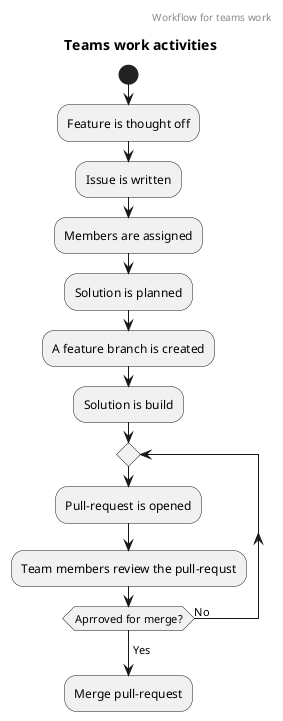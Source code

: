 @startuml team_workflow
header Workflow for teams work
title Teams work activities 
start
:Feature is thought off;
:Issue is written;
:Members are assigned;
:Solution is planned;
:A feature branch is created; 
:Solution is build;
repeat
    :Pull-request is opened;
    :Team members review the pull-requst;
repeat while (Aprroved for merge?) is (No)
->Yes;
:Merge pull-request;
